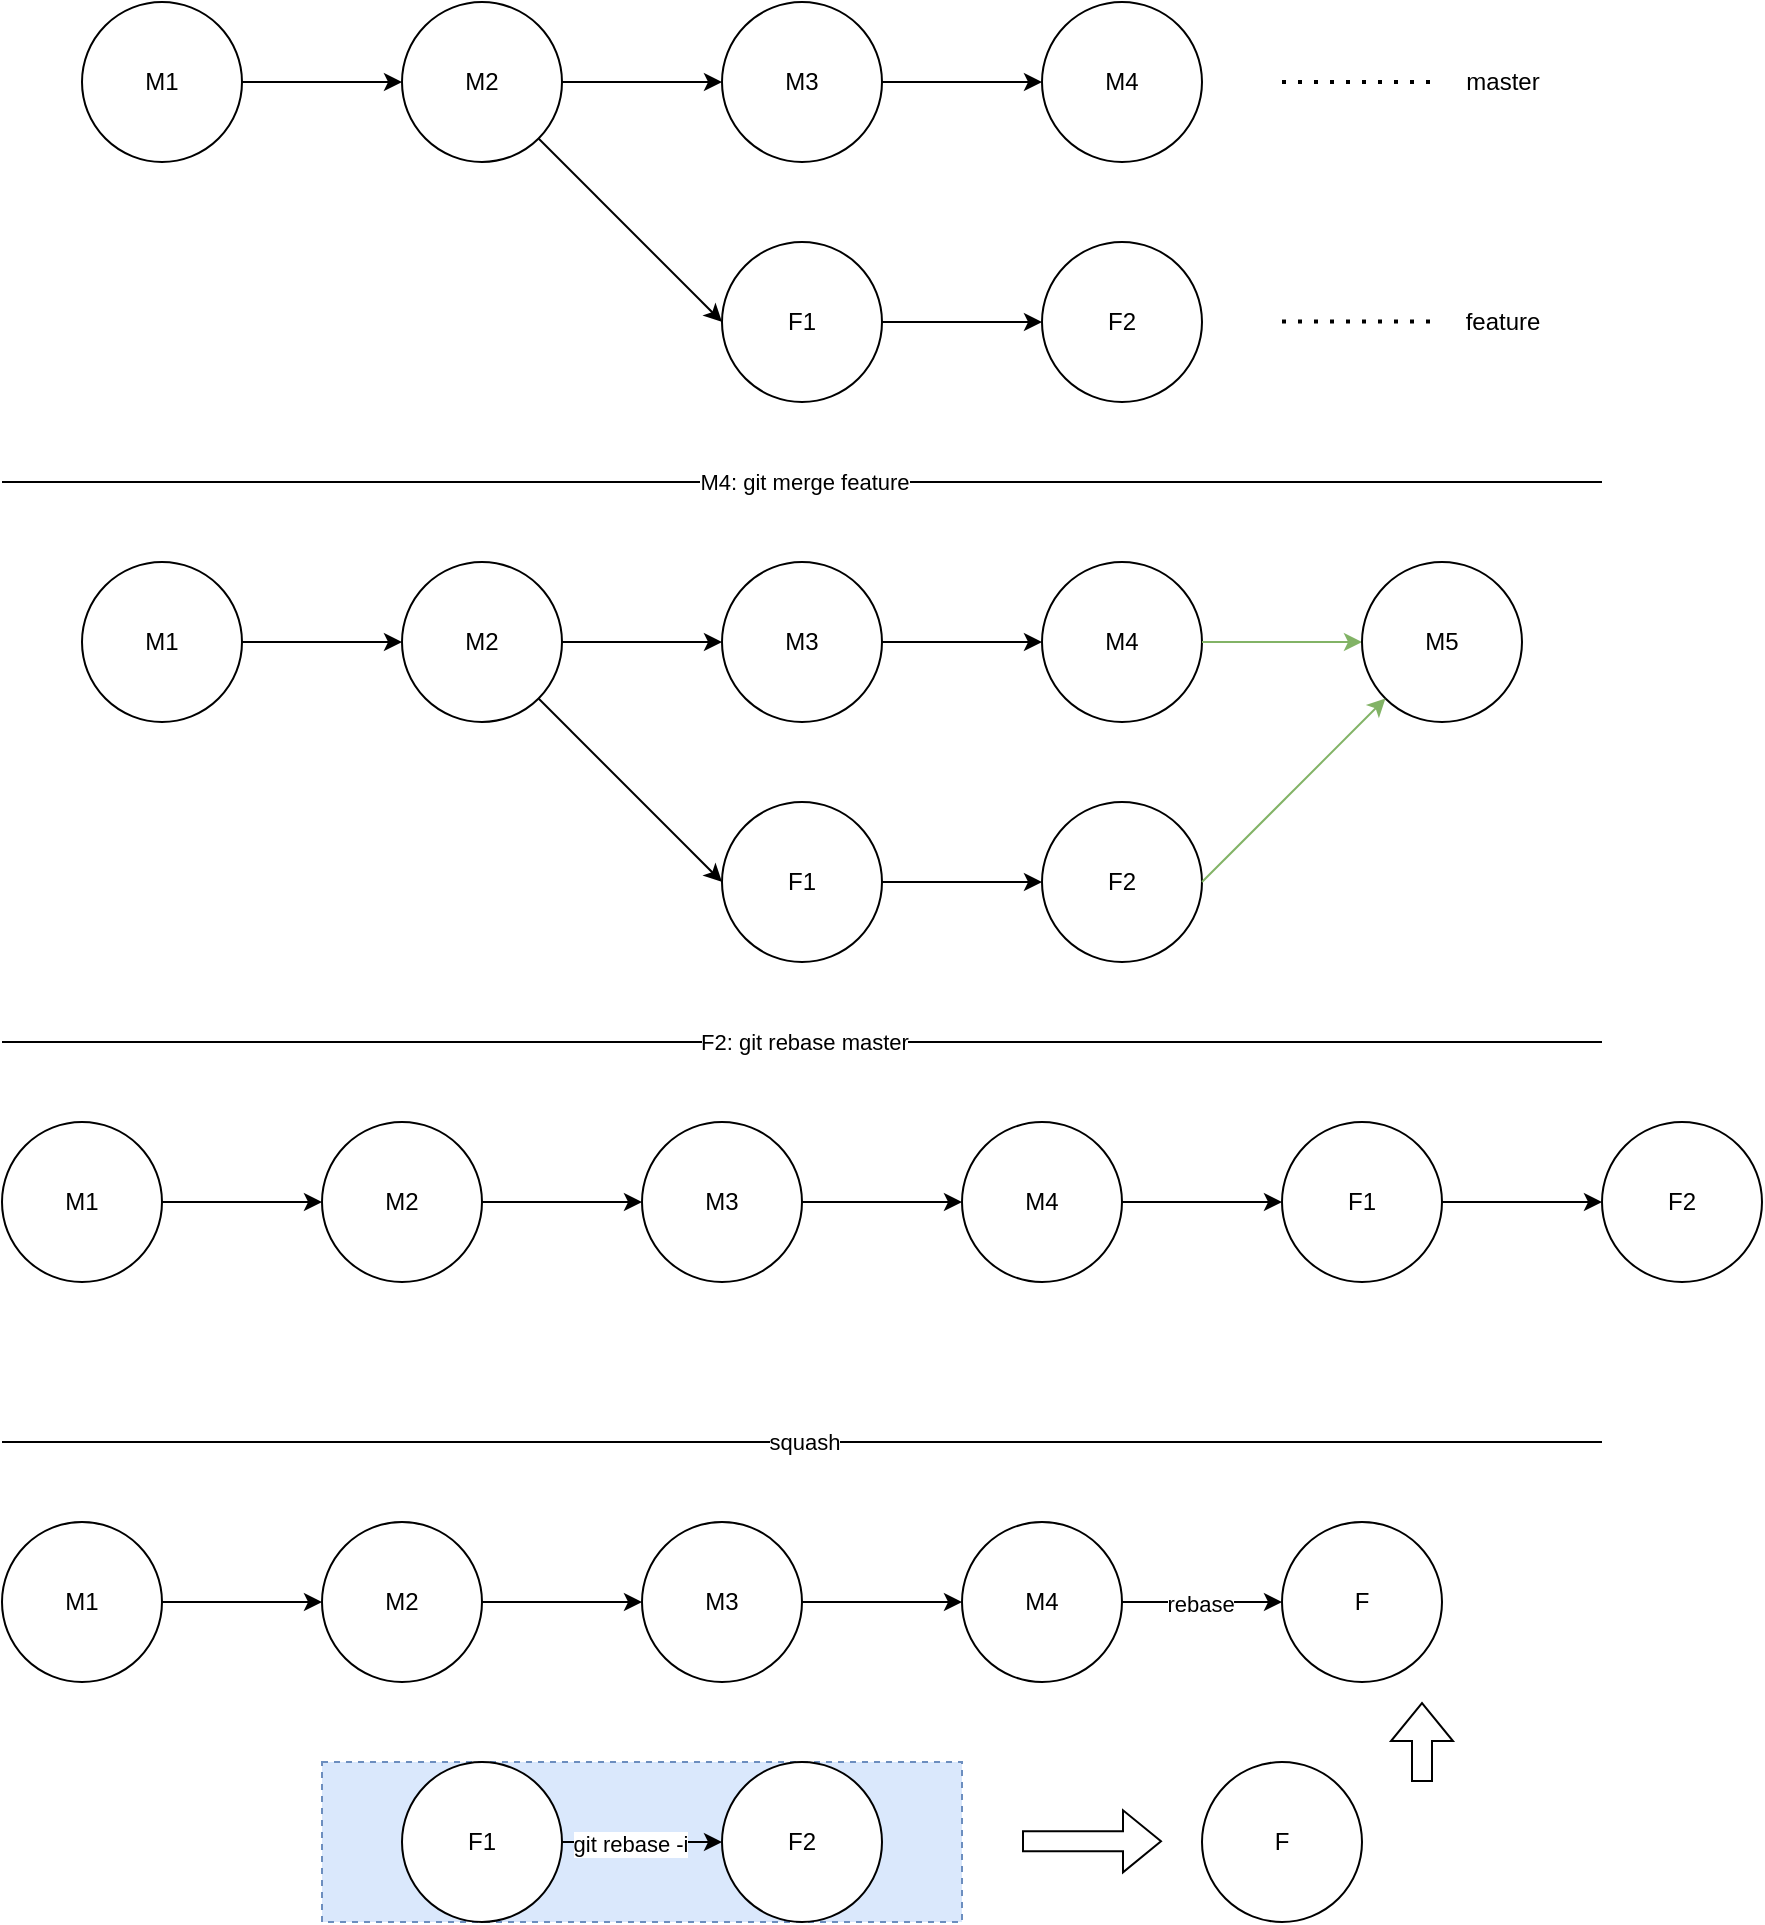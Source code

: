 <mxfile version="22.1.18" type="device">
  <diagram name="第 1 页" id="Bshd4ATqohoNIwSaCRnM">
    <mxGraphModel dx="842" dy="568" grid="1" gridSize="10" guides="1" tooltips="1" connect="1" arrows="1" fold="1" page="1" pageScale="1" pageWidth="827" pageHeight="1169" math="0" shadow="0">
      <root>
        <mxCell id="0" />
        <mxCell id="1" parent="0" />
        <mxCell id="ZGyhevVKiZ5RbLlSd6jf-14" value="" style="rounded=0;whiteSpace=wrap;html=1;dashed=1;fillColor=#dae8fc;strokeColor=#6c8ebf;" vertex="1" parent="1">
          <mxGeometry x="240" y="1040" width="320" height="80" as="geometry" />
        </mxCell>
        <mxCell id="y66JRXh18Pzw32fUeoMt-1" value="M1" style="ellipse;whiteSpace=wrap;html=1;aspect=fixed;" parent="1" vertex="1">
          <mxGeometry x="120" y="160" width="80" height="80" as="geometry" />
        </mxCell>
        <mxCell id="y66JRXh18Pzw32fUeoMt-2" value="M2" style="ellipse;whiteSpace=wrap;html=1;aspect=fixed;" parent="1" vertex="1">
          <mxGeometry x="280" y="160" width="80" height="80" as="geometry" />
        </mxCell>
        <mxCell id="y66JRXh18Pzw32fUeoMt-3" value="M3" style="ellipse;whiteSpace=wrap;html=1;aspect=fixed;" parent="1" vertex="1">
          <mxGeometry x="440" y="160" width="80" height="80" as="geometry" />
        </mxCell>
        <mxCell id="y66JRXh18Pzw32fUeoMt-4" value="M4" style="ellipse;whiteSpace=wrap;html=1;aspect=fixed;" parent="1" vertex="1">
          <mxGeometry x="600" y="160" width="80" height="80" as="geometry" />
        </mxCell>
        <mxCell id="y66JRXh18Pzw32fUeoMt-5" value="F1" style="ellipse;whiteSpace=wrap;html=1;aspect=fixed;" parent="1" vertex="1">
          <mxGeometry x="440" y="280" width="80" height="80" as="geometry" />
        </mxCell>
        <mxCell id="y66JRXh18Pzw32fUeoMt-6" value="F2" style="ellipse;whiteSpace=wrap;html=1;aspect=fixed;" parent="1" vertex="1">
          <mxGeometry x="600" y="280" width="80" height="80" as="geometry" />
        </mxCell>
        <mxCell id="y66JRXh18Pzw32fUeoMt-7" value="" style="endArrow=classic;html=1;rounded=0;exitX=1;exitY=0.5;exitDx=0;exitDy=0;entryX=0;entryY=0.5;entryDx=0;entryDy=0;" parent="1" source="y66JRXh18Pzw32fUeoMt-1" target="y66JRXh18Pzw32fUeoMt-2" edge="1">
          <mxGeometry width="50" height="50" relative="1" as="geometry">
            <mxPoint x="350" y="250" as="sourcePoint" />
            <mxPoint x="400" y="200" as="targetPoint" />
          </mxGeometry>
        </mxCell>
        <mxCell id="y66JRXh18Pzw32fUeoMt-8" value="" style="endArrow=classic;html=1;rounded=0;exitX=1;exitY=0.5;exitDx=0;exitDy=0;entryX=0;entryY=0.5;entryDx=0;entryDy=0;" parent="1" source="y66JRXh18Pzw32fUeoMt-2" target="y66JRXh18Pzw32fUeoMt-3" edge="1">
          <mxGeometry width="50" height="50" relative="1" as="geometry">
            <mxPoint x="210" y="210" as="sourcePoint" />
            <mxPoint x="290" y="210" as="targetPoint" />
          </mxGeometry>
        </mxCell>
        <mxCell id="y66JRXh18Pzw32fUeoMt-9" value="" style="endArrow=classic;html=1;rounded=0;entryX=0;entryY=0.5;entryDx=0;entryDy=0;exitX=1;exitY=1;exitDx=0;exitDy=0;" parent="1" source="y66JRXh18Pzw32fUeoMt-2" target="y66JRXh18Pzw32fUeoMt-5" edge="1">
          <mxGeometry width="50" height="50" relative="1" as="geometry">
            <mxPoint x="350" y="250" as="sourcePoint" />
            <mxPoint x="400" y="200" as="targetPoint" />
          </mxGeometry>
        </mxCell>
        <mxCell id="y66JRXh18Pzw32fUeoMt-10" value="" style="endArrow=classic;html=1;rounded=0;entryX=0;entryY=0.5;entryDx=0;entryDy=0;exitX=1;exitY=0.5;exitDx=0;exitDy=0;" parent="1" source="y66JRXh18Pzw32fUeoMt-3" target="y66JRXh18Pzw32fUeoMt-4" edge="1">
          <mxGeometry width="50" height="50" relative="1" as="geometry">
            <mxPoint x="470" y="250" as="sourcePoint" />
            <mxPoint x="520" y="200" as="targetPoint" />
          </mxGeometry>
        </mxCell>
        <mxCell id="y66JRXh18Pzw32fUeoMt-11" value="" style="endArrow=classic;html=1;rounded=0;exitX=1;exitY=0.5;exitDx=0;exitDy=0;entryX=0;entryY=0.5;entryDx=0;entryDy=0;" parent="1" source="y66JRXh18Pzw32fUeoMt-5" target="y66JRXh18Pzw32fUeoMt-6" edge="1">
          <mxGeometry width="50" height="50" relative="1" as="geometry">
            <mxPoint x="470" y="250" as="sourcePoint" />
            <mxPoint x="520" y="200" as="targetPoint" />
          </mxGeometry>
        </mxCell>
        <mxCell id="y66JRXh18Pzw32fUeoMt-14" value="" style="endArrow=none;dashed=1;html=1;dashPattern=1 3;strokeWidth=2;rounded=0;" parent="1" edge="1">
          <mxGeometry width="50" height="50" relative="1" as="geometry">
            <mxPoint x="720" y="200" as="sourcePoint" />
            <mxPoint x="800" y="200" as="targetPoint" />
          </mxGeometry>
        </mxCell>
        <mxCell id="y66JRXh18Pzw32fUeoMt-15" value="" style="endArrow=none;dashed=1;html=1;dashPattern=1 3;strokeWidth=2;rounded=0;" parent="1" edge="1">
          <mxGeometry width="50" height="50" relative="1" as="geometry">
            <mxPoint x="720" y="319.71" as="sourcePoint" />
            <mxPoint x="800" y="319.71" as="targetPoint" />
          </mxGeometry>
        </mxCell>
        <mxCell id="y66JRXh18Pzw32fUeoMt-16" value="master" style="text;html=1;align=center;verticalAlign=middle;resizable=0;points=[];autosize=1;strokeColor=none;fillColor=none;" parent="1" vertex="1">
          <mxGeometry x="800" y="185" width="60" height="30" as="geometry" />
        </mxCell>
        <mxCell id="y66JRXh18Pzw32fUeoMt-17" value="feature" style="text;html=1;align=center;verticalAlign=middle;resizable=0;points=[];autosize=1;strokeColor=none;fillColor=none;" parent="1" vertex="1">
          <mxGeometry x="800" y="305" width="60" height="30" as="geometry" />
        </mxCell>
        <mxCell id="y66JRXh18Pzw32fUeoMt-18" value="" style="endArrow=none;html=1;rounded=0;" parent="1" edge="1">
          <mxGeometry width="50" height="50" relative="1" as="geometry">
            <mxPoint x="80" y="400" as="sourcePoint" />
            <mxPoint x="880" y="400" as="targetPoint" />
          </mxGeometry>
        </mxCell>
        <mxCell id="y66JRXh18Pzw32fUeoMt-19" value="M4: git merge feature" style="edgeLabel;html=1;align=center;verticalAlign=middle;resizable=0;points=[];" parent="y66JRXh18Pzw32fUeoMt-18" vertex="1" connectable="0">
          <mxGeometry x="0.001" relative="1" as="geometry">
            <mxPoint as="offset" />
          </mxGeometry>
        </mxCell>
        <mxCell id="y66JRXh18Pzw32fUeoMt-20" value="M1" style="ellipse;whiteSpace=wrap;html=1;aspect=fixed;" parent="1" vertex="1">
          <mxGeometry x="120" y="440" width="80" height="80" as="geometry" />
        </mxCell>
        <mxCell id="y66JRXh18Pzw32fUeoMt-21" value="M2" style="ellipse;whiteSpace=wrap;html=1;aspect=fixed;" parent="1" vertex="1">
          <mxGeometry x="280" y="440" width="80" height="80" as="geometry" />
        </mxCell>
        <mxCell id="y66JRXh18Pzw32fUeoMt-22" value="M3" style="ellipse;whiteSpace=wrap;html=1;aspect=fixed;" parent="1" vertex="1">
          <mxGeometry x="440" y="440" width="80" height="80" as="geometry" />
        </mxCell>
        <mxCell id="y66JRXh18Pzw32fUeoMt-23" value="M4" style="ellipse;whiteSpace=wrap;html=1;aspect=fixed;" parent="1" vertex="1">
          <mxGeometry x="600" y="440" width="80" height="80" as="geometry" />
        </mxCell>
        <mxCell id="y66JRXh18Pzw32fUeoMt-24" value="F1" style="ellipse;whiteSpace=wrap;html=1;aspect=fixed;" parent="1" vertex="1">
          <mxGeometry x="440" y="560" width="80" height="80" as="geometry" />
        </mxCell>
        <mxCell id="y66JRXh18Pzw32fUeoMt-25" value="F2" style="ellipse;whiteSpace=wrap;html=1;aspect=fixed;" parent="1" vertex="1">
          <mxGeometry x="600" y="560" width="80" height="80" as="geometry" />
        </mxCell>
        <mxCell id="y66JRXh18Pzw32fUeoMt-26" value="" style="endArrow=classic;html=1;rounded=0;exitX=1;exitY=0.5;exitDx=0;exitDy=0;entryX=0;entryY=0.5;entryDx=0;entryDy=0;" parent="1" source="y66JRXh18Pzw32fUeoMt-20" target="y66JRXh18Pzw32fUeoMt-21" edge="1">
          <mxGeometry width="50" height="50" relative="1" as="geometry">
            <mxPoint x="350" y="530" as="sourcePoint" />
            <mxPoint x="400" y="480" as="targetPoint" />
          </mxGeometry>
        </mxCell>
        <mxCell id="y66JRXh18Pzw32fUeoMt-27" value="" style="endArrow=classic;html=1;rounded=0;exitX=1;exitY=0.5;exitDx=0;exitDy=0;entryX=0;entryY=0.5;entryDx=0;entryDy=0;" parent="1" source="y66JRXh18Pzw32fUeoMt-21" target="y66JRXh18Pzw32fUeoMt-22" edge="1">
          <mxGeometry width="50" height="50" relative="1" as="geometry">
            <mxPoint x="210" y="490" as="sourcePoint" />
            <mxPoint x="290" y="490" as="targetPoint" />
          </mxGeometry>
        </mxCell>
        <mxCell id="y66JRXh18Pzw32fUeoMt-28" value="" style="endArrow=classic;html=1;rounded=0;entryX=0;entryY=0.5;entryDx=0;entryDy=0;exitX=1;exitY=1;exitDx=0;exitDy=0;" parent="1" source="y66JRXh18Pzw32fUeoMt-21" target="y66JRXh18Pzw32fUeoMt-24" edge="1">
          <mxGeometry width="50" height="50" relative="1" as="geometry">
            <mxPoint x="350" y="530" as="sourcePoint" />
            <mxPoint x="400" y="480" as="targetPoint" />
          </mxGeometry>
        </mxCell>
        <mxCell id="y66JRXh18Pzw32fUeoMt-29" value="" style="endArrow=classic;html=1;rounded=0;entryX=0;entryY=0.5;entryDx=0;entryDy=0;exitX=1;exitY=0.5;exitDx=0;exitDy=0;" parent="1" source="y66JRXh18Pzw32fUeoMt-22" target="y66JRXh18Pzw32fUeoMt-23" edge="1">
          <mxGeometry width="50" height="50" relative="1" as="geometry">
            <mxPoint x="470" y="530" as="sourcePoint" />
            <mxPoint x="520" y="480" as="targetPoint" />
          </mxGeometry>
        </mxCell>
        <mxCell id="y66JRXh18Pzw32fUeoMt-30" value="" style="endArrow=classic;html=1;rounded=0;exitX=1;exitY=0.5;exitDx=0;exitDy=0;entryX=0;entryY=0.5;entryDx=0;entryDy=0;" parent="1" source="y66JRXh18Pzw32fUeoMt-24" target="y66JRXh18Pzw32fUeoMt-25" edge="1">
          <mxGeometry width="50" height="50" relative="1" as="geometry">
            <mxPoint x="470" y="530" as="sourcePoint" />
            <mxPoint x="520" y="480" as="targetPoint" />
          </mxGeometry>
        </mxCell>
        <mxCell id="y66JRXh18Pzw32fUeoMt-31" value="" style="endArrow=classic;html=1;rounded=0;exitX=1;exitY=0.5;exitDx=0;exitDy=0;entryX=0;entryY=0.5;entryDx=0;entryDy=0;fillColor=#d5e8d4;strokeColor=#82b366;" parent="1" source="y66JRXh18Pzw32fUeoMt-23" target="y66JRXh18Pzw32fUeoMt-32" edge="1">
          <mxGeometry width="50" height="50" relative="1" as="geometry">
            <mxPoint x="600" y="490" as="sourcePoint" />
            <mxPoint x="760" y="480" as="targetPoint" />
          </mxGeometry>
        </mxCell>
        <mxCell id="y66JRXh18Pzw32fUeoMt-32" value="M5" style="ellipse;whiteSpace=wrap;html=1;aspect=fixed;" parent="1" vertex="1">
          <mxGeometry x="760" y="440" width="80" height="80" as="geometry" />
        </mxCell>
        <mxCell id="y66JRXh18Pzw32fUeoMt-33" value="" style="endArrow=classic;html=1;rounded=0;fillColor=#d5e8d4;strokeColor=#82b366;entryX=0;entryY=1;entryDx=0;entryDy=0;exitX=1;exitY=0.5;exitDx=0;exitDy=0;" parent="1" source="y66JRXh18Pzw32fUeoMt-25" target="y66JRXh18Pzw32fUeoMt-32" edge="1">
          <mxGeometry width="50" height="50" relative="1" as="geometry">
            <mxPoint x="600" y="490" as="sourcePoint" />
            <mxPoint x="650" y="440" as="targetPoint" />
          </mxGeometry>
        </mxCell>
        <mxCell id="y66JRXh18Pzw32fUeoMt-34" value="" style="endArrow=none;html=1;rounded=0;" parent="1" edge="1">
          <mxGeometry width="50" height="50" relative="1" as="geometry">
            <mxPoint x="80" y="680" as="sourcePoint" />
            <mxPoint x="880" y="680" as="targetPoint" />
          </mxGeometry>
        </mxCell>
        <mxCell id="y66JRXh18Pzw32fUeoMt-35" value="F2: git rebase master" style="edgeLabel;html=1;align=center;verticalAlign=middle;resizable=0;points=[];" parent="y66JRXh18Pzw32fUeoMt-34" vertex="1" connectable="0">
          <mxGeometry x="0.001" relative="1" as="geometry">
            <mxPoint as="offset" />
          </mxGeometry>
        </mxCell>
        <mxCell id="y66JRXh18Pzw32fUeoMt-36" value="M1" style="ellipse;whiteSpace=wrap;html=1;aspect=fixed;" parent="1" vertex="1">
          <mxGeometry x="80" y="720" width="80" height="80" as="geometry" />
        </mxCell>
        <mxCell id="y66JRXh18Pzw32fUeoMt-37" value="M2" style="ellipse;whiteSpace=wrap;html=1;aspect=fixed;" parent="1" vertex="1">
          <mxGeometry x="240" y="720" width="80" height="80" as="geometry" />
        </mxCell>
        <mxCell id="y66JRXh18Pzw32fUeoMt-38" value="M3" style="ellipse;whiteSpace=wrap;html=1;aspect=fixed;" parent="1" vertex="1">
          <mxGeometry x="400" y="720" width="80" height="80" as="geometry" />
        </mxCell>
        <mxCell id="y66JRXh18Pzw32fUeoMt-39" value="M4" style="ellipse;whiteSpace=wrap;html=1;aspect=fixed;" parent="1" vertex="1">
          <mxGeometry x="560" y="720" width="80" height="80" as="geometry" />
        </mxCell>
        <mxCell id="y66JRXh18Pzw32fUeoMt-40" value="" style="endArrow=classic;html=1;rounded=0;exitX=1;exitY=0.5;exitDx=0;exitDy=0;entryX=0;entryY=0.5;entryDx=0;entryDy=0;" parent="1" source="y66JRXh18Pzw32fUeoMt-36" target="y66JRXh18Pzw32fUeoMt-37" edge="1">
          <mxGeometry width="50" height="50" relative="1" as="geometry">
            <mxPoint x="310" y="810" as="sourcePoint" />
            <mxPoint x="360" y="760" as="targetPoint" />
          </mxGeometry>
        </mxCell>
        <mxCell id="y66JRXh18Pzw32fUeoMt-41" value="" style="endArrow=classic;html=1;rounded=0;exitX=1;exitY=0.5;exitDx=0;exitDy=0;entryX=0;entryY=0.5;entryDx=0;entryDy=0;" parent="1" source="y66JRXh18Pzw32fUeoMt-37" target="y66JRXh18Pzw32fUeoMt-38" edge="1">
          <mxGeometry width="50" height="50" relative="1" as="geometry">
            <mxPoint x="170" y="770" as="sourcePoint" />
            <mxPoint x="250" y="770" as="targetPoint" />
          </mxGeometry>
        </mxCell>
        <mxCell id="y66JRXh18Pzw32fUeoMt-42" value="" style="endArrow=classic;html=1;rounded=0;entryX=0;entryY=0.5;entryDx=0;entryDy=0;exitX=1;exitY=0.5;exitDx=0;exitDy=0;" parent="1" source="y66JRXh18Pzw32fUeoMt-38" target="y66JRXh18Pzw32fUeoMt-39" edge="1">
          <mxGeometry width="50" height="50" relative="1" as="geometry">
            <mxPoint x="430" y="810" as="sourcePoint" />
            <mxPoint x="480" y="760" as="targetPoint" />
          </mxGeometry>
        </mxCell>
        <mxCell id="y66JRXh18Pzw32fUeoMt-43" value="F1" style="ellipse;whiteSpace=wrap;html=1;aspect=fixed;" parent="1" vertex="1">
          <mxGeometry x="720" y="720" width="80" height="80" as="geometry" />
        </mxCell>
        <mxCell id="y66JRXh18Pzw32fUeoMt-44" value="F2" style="ellipse;whiteSpace=wrap;html=1;aspect=fixed;" parent="1" vertex="1">
          <mxGeometry x="880" y="720" width="80" height="80" as="geometry" />
        </mxCell>
        <mxCell id="y66JRXh18Pzw32fUeoMt-45" value="" style="endArrow=classic;html=1;rounded=0;exitX=1;exitY=0.5;exitDx=0;exitDy=0;entryX=0;entryY=0.5;entryDx=0;entryDy=0;" parent="1" source="y66JRXh18Pzw32fUeoMt-43" target="y66JRXh18Pzw32fUeoMt-44" edge="1">
          <mxGeometry width="50" height="50" relative="1" as="geometry">
            <mxPoint x="750" y="690" as="sourcePoint" />
            <mxPoint x="800" y="640" as="targetPoint" />
          </mxGeometry>
        </mxCell>
        <mxCell id="y66JRXh18Pzw32fUeoMt-47" value="" style="endArrow=classic;html=1;rounded=0;entryX=0;entryY=0.5;entryDx=0;entryDy=0;exitX=1;exitY=0.5;exitDx=0;exitDy=0;" parent="1" source="y66JRXh18Pzw32fUeoMt-39" target="y66JRXh18Pzw32fUeoMt-43" edge="1">
          <mxGeometry width="50" height="50" relative="1" as="geometry">
            <mxPoint x="580" y="790" as="sourcePoint" />
            <mxPoint x="630" y="740" as="targetPoint" />
          </mxGeometry>
        </mxCell>
        <mxCell id="ZGyhevVKiZ5RbLlSd6jf-1" value="" style="endArrow=none;html=1;rounded=0;" edge="1" parent="1">
          <mxGeometry width="50" height="50" relative="1" as="geometry">
            <mxPoint x="80" y="880" as="sourcePoint" />
            <mxPoint x="880" y="880" as="targetPoint" />
          </mxGeometry>
        </mxCell>
        <mxCell id="ZGyhevVKiZ5RbLlSd6jf-2" value="squash" style="edgeLabel;html=1;align=center;verticalAlign=middle;resizable=0;points=[];" vertex="1" connectable="0" parent="ZGyhevVKiZ5RbLlSd6jf-1">
          <mxGeometry x="0.001" relative="1" as="geometry">
            <mxPoint as="offset" />
          </mxGeometry>
        </mxCell>
        <mxCell id="ZGyhevVKiZ5RbLlSd6jf-3" value="M1" style="ellipse;whiteSpace=wrap;html=1;aspect=fixed;" vertex="1" parent="1">
          <mxGeometry x="80" y="920" width="80" height="80" as="geometry" />
        </mxCell>
        <mxCell id="ZGyhevVKiZ5RbLlSd6jf-4" value="M2" style="ellipse;whiteSpace=wrap;html=1;aspect=fixed;" vertex="1" parent="1">
          <mxGeometry x="240" y="920" width="80" height="80" as="geometry" />
        </mxCell>
        <mxCell id="ZGyhevVKiZ5RbLlSd6jf-5" value="M3" style="ellipse;whiteSpace=wrap;html=1;aspect=fixed;" vertex="1" parent="1">
          <mxGeometry x="400" y="920" width="80" height="80" as="geometry" />
        </mxCell>
        <mxCell id="ZGyhevVKiZ5RbLlSd6jf-6" value="M4" style="ellipse;whiteSpace=wrap;html=1;aspect=fixed;" vertex="1" parent="1">
          <mxGeometry x="560" y="920" width="80" height="80" as="geometry" />
        </mxCell>
        <mxCell id="ZGyhevVKiZ5RbLlSd6jf-7" value="F1" style="ellipse;whiteSpace=wrap;html=1;aspect=fixed;" vertex="1" parent="1">
          <mxGeometry x="280" y="1040" width="80" height="80" as="geometry" />
        </mxCell>
        <mxCell id="ZGyhevVKiZ5RbLlSd6jf-8" value="F2" style="ellipse;whiteSpace=wrap;html=1;aspect=fixed;" vertex="1" parent="1">
          <mxGeometry x="440" y="1040" width="80" height="80" as="geometry" />
        </mxCell>
        <mxCell id="ZGyhevVKiZ5RbLlSd6jf-9" value="" style="endArrow=classic;html=1;rounded=0;exitX=1;exitY=0.5;exitDx=0;exitDy=0;entryX=0;entryY=0.5;entryDx=0;entryDy=0;" edge="1" parent="1" source="ZGyhevVKiZ5RbLlSd6jf-3" target="ZGyhevVKiZ5RbLlSd6jf-4">
          <mxGeometry width="50" height="50" relative="1" as="geometry">
            <mxPoint x="310" y="1010" as="sourcePoint" />
            <mxPoint x="360" y="960" as="targetPoint" />
          </mxGeometry>
        </mxCell>
        <mxCell id="ZGyhevVKiZ5RbLlSd6jf-10" value="" style="endArrow=classic;html=1;rounded=0;exitX=1;exitY=0.5;exitDx=0;exitDy=0;entryX=0;entryY=0.5;entryDx=0;entryDy=0;" edge="1" parent="1" source="ZGyhevVKiZ5RbLlSd6jf-4" target="ZGyhevVKiZ5RbLlSd6jf-5">
          <mxGeometry width="50" height="50" relative="1" as="geometry">
            <mxPoint x="170" y="970" as="sourcePoint" />
            <mxPoint x="250" y="970" as="targetPoint" />
          </mxGeometry>
        </mxCell>
        <mxCell id="ZGyhevVKiZ5RbLlSd6jf-12" value="" style="endArrow=classic;html=1;rounded=0;entryX=0;entryY=0.5;entryDx=0;entryDy=0;exitX=1;exitY=0.5;exitDx=0;exitDy=0;" edge="1" parent="1" source="ZGyhevVKiZ5RbLlSd6jf-5" target="ZGyhevVKiZ5RbLlSd6jf-6">
          <mxGeometry width="50" height="50" relative="1" as="geometry">
            <mxPoint x="430" y="1010" as="sourcePoint" />
            <mxPoint x="480" y="960" as="targetPoint" />
          </mxGeometry>
        </mxCell>
        <mxCell id="ZGyhevVKiZ5RbLlSd6jf-13" value="" style="endArrow=classic;html=1;rounded=0;exitX=1;exitY=0.5;exitDx=0;exitDy=0;entryX=0;entryY=0.5;entryDx=0;entryDy=0;" edge="1" parent="1" source="ZGyhevVKiZ5RbLlSd6jf-7" target="ZGyhevVKiZ5RbLlSd6jf-8">
          <mxGeometry width="50" height="50" relative="1" as="geometry">
            <mxPoint x="310" y="1010" as="sourcePoint" />
            <mxPoint x="360" y="960" as="targetPoint" />
          </mxGeometry>
        </mxCell>
        <mxCell id="ZGyhevVKiZ5RbLlSd6jf-20" value="git rebase -i" style="edgeLabel;html=1;align=center;verticalAlign=middle;resizable=0;points=[];" vertex="1" connectable="0" parent="ZGyhevVKiZ5RbLlSd6jf-13">
          <mxGeometry x="-0.163" y="-1" relative="1" as="geometry">
            <mxPoint as="offset" />
          </mxGeometry>
        </mxCell>
        <mxCell id="ZGyhevVKiZ5RbLlSd6jf-15" value="" style="shape=flexArrow;endArrow=classic;html=1;rounded=0;" edge="1" parent="1">
          <mxGeometry width="50" height="50" relative="1" as="geometry">
            <mxPoint x="590" y="1079.67" as="sourcePoint" />
            <mxPoint x="660" y="1079.67" as="targetPoint" />
          </mxGeometry>
        </mxCell>
        <mxCell id="ZGyhevVKiZ5RbLlSd6jf-16" value="F" style="ellipse;whiteSpace=wrap;html=1;aspect=fixed;" vertex="1" parent="1">
          <mxGeometry x="680" y="1040" width="80" height="80" as="geometry" />
        </mxCell>
        <mxCell id="ZGyhevVKiZ5RbLlSd6jf-17" value="" style="shape=flexArrow;endArrow=classic;html=1;rounded=0;" edge="1" parent="1">
          <mxGeometry width="50" height="50" relative="1" as="geometry">
            <mxPoint x="790" y="1050" as="sourcePoint" />
            <mxPoint x="790" y="1010" as="targetPoint" />
          </mxGeometry>
        </mxCell>
        <mxCell id="ZGyhevVKiZ5RbLlSd6jf-18" value="F" style="ellipse;whiteSpace=wrap;html=1;aspect=fixed;" vertex="1" parent="1">
          <mxGeometry x="720" y="920" width="80" height="80" as="geometry" />
        </mxCell>
        <mxCell id="ZGyhevVKiZ5RbLlSd6jf-19" value="" style="endArrow=classic;html=1;rounded=0;exitX=1;exitY=0.5;exitDx=0;exitDy=0;entryX=0;entryY=0.5;entryDx=0;entryDy=0;" edge="1" parent="1" source="ZGyhevVKiZ5RbLlSd6jf-6" target="ZGyhevVKiZ5RbLlSd6jf-18">
          <mxGeometry width="50" height="50" relative="1" as="geometry">
            <mxPoint x="670" y="940" as="sourcePoint" />
            <mxPoint x="720" y="890" as="targetPoint" />
          </mxGeometry>
        </mxCell>
        <mxCell id="ZGyhevVKiZ5RbLlSd6jf-21" value="rebase" style="edgeLabel;html=1;align=center;verticalAlign=middle;resizable=0;points=[];" vertex="1" connectable="0" parent="ZGyhevVKiZ5RbLlSd6jf-19">
          <mxGeometry x="-0.039" y="-1" relative="1" as="geometry">
            <mxPoint as="offset" />
          </mxGeometry>
        </mxCell>
      </root>
    </mxGraphModel>
  </diagram>
</mxfile>

